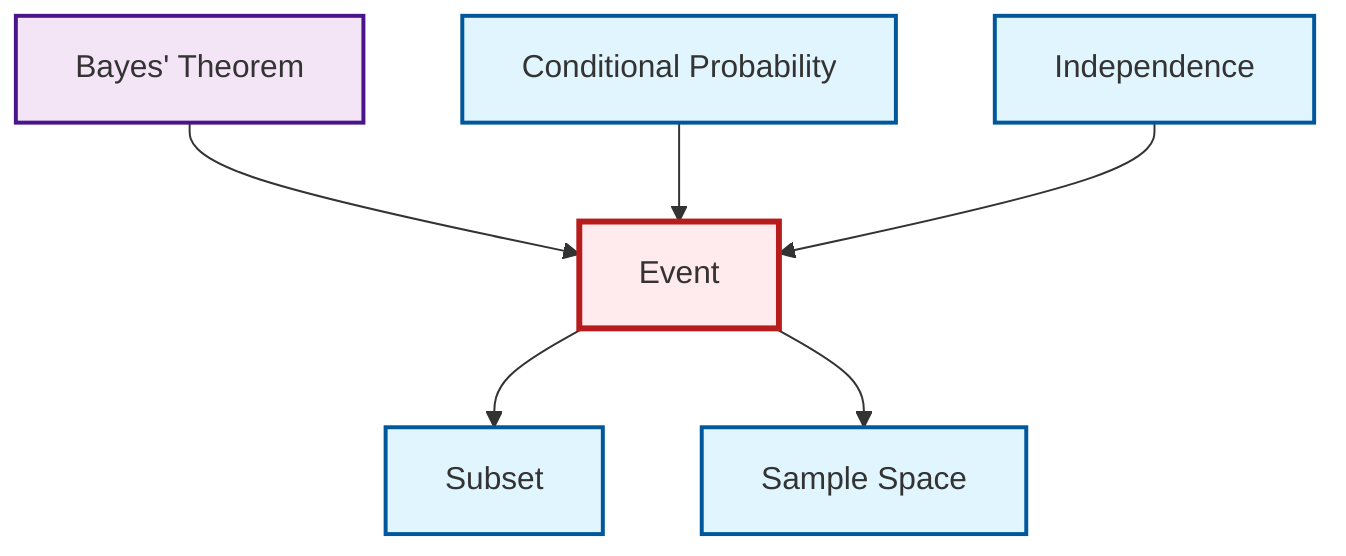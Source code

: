 graph TD
    classDef definition fill:#e1f5fe,stroke:#01579b,stroke-width:2px
    classDef theorem fill:#f3e5f5,stroke:#4a148c,stroke-width:2px
    classDef axiom fill:#fff3e0,stroke:#e65100,stroke-width:2px
    classDef example fill:#e8f5e9,stroke:#1b5e20,stroke-width:2px
    classDef current fill:#ffebee,stroke:#b71c1c,stroke-width:3px
    def-sample-space["Sample Space"]:::definition
    def-subset["Subset"]:::definition
    def-independence["Independence"]:::definition
    def-event["Event"]:::definition
    thm-bayes["Bayes' Theorem"]:::theorem
    def-conditional-probability["Conditional Probability"]:::definition
    def-event --> def-subset
    thm-bayes --> def-event
    def-conditional-probability --> def-event
    def-independence --> def-event
    def-event --> def-sample-space
    class def-event current